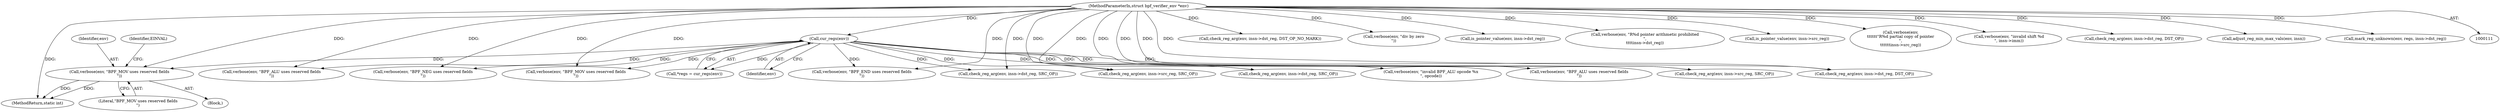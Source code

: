 digraph "0_linux_0c17d1d2c61936401f4702e1846e2c19b200f958_0@pointer" {
"1000320" [label="(Call,verbose(env, \"BPF_MOV uses reserved fields\n\"))"];
"1000118" [label="(Call,cur_regs(env))"];
"1000112" [label="(MethodParameterIn,struct bpf_verifier_env *env)"];
"1000168" [label="(Call,verbose(env, \"BPF_NEG uses reserved fields\n\"))"];
"1000287" [label="(Call,verbose(env, \"BPF_MOV uses reserved fields\n\"))"];
"1000524" [label="(Call,check_reg_arg(env, insn->dst_reg, SRC_OP))"];
"1000112" [label="(MethodParameterIn,struct bpf_verifier_env *env)"];
"1000321" [label="(Identifier,env)"];
"1000516" [label="(Call,verbose(env, \"BPF_ALU uses reserved fields\n\"))"];
"1000119" [label="(Identifier,env)"];
"1000618" [label="(Call,check_reg_arg(env, insn->dst_reg, DST_OP_NO_MARK))"];
"1000556" [label="(Call,verbose(env, \"div by zero\n\"))"];
"1000325" [label="(Identifier,EINVAL)"];
"1000320" [label="(Call,verbose(env, \"BPF_MOV uses reserved fields\n\"))"];
"1000328" [label="(Call,check_reg_arg(env, insn->dst_reg, DST_OP))"];
"1000491" [label="(Call,check_reg_arg(env, insn->src_reg, SRC_OP))"];
"1000322" [label="(Literal,\"BPF_MOV uses reserved fields\n\")"];
"1000483" [label="(Call,verbose(env, \"BPF_ALU uses reserved fields\n\"))"];
"1000453" [label="(Call,verbose(env, \"invalid BPF_ALU opcode %x\n\", opcode))"];
"1000233" [label="(Call,is_pointer_value(env, insn->dst_reg))"];
"1000239" [label="(Call,verbose(env, \"R%d pointer arithmetic prohibited\n\",\n\t\t\t\tinsn->dst_reg))"];
"1000377" [label="(Call,is_pointer_value(env, insn->src_reg))"];
"1000383" [label="(Call,verbose(env,\n\t\t\t\t\t\t\"R%d partial copy of pointer\n\",\n\t\t\t\t\t\tinsn->src_reg))"];
"1000607" [label="(Call,verbose(env, \"invalid shift %d\n\", insn->imm))"];
"1000295" [label="(Call,check_reg_arg(env, insn->src_reg, SRC_OP))"];
"1000250" [label="(Call,check_reg_arg(env, insn->dst_reg, DST_OP))"];
"1000629" [label="(Call,adjust_reg_min_max_vals(env, insn))"];
"1000116" [label="(Call,*regs = cur_regs(env))"];
"1000222" [label="(Call,check_reg_arg(env, insn->dst_reg, SRC_OP))"];
"1000634" [label="(MethodReturn,static int)"];
"1000118" [label="(Call,cur_regs(env))"];
"1000392" [label="(Call,mark_reg_unknown(env, regs, insn->dst_reg))"];
"1000319" [label="(Block,)"];
"1000214" [label="(Call,verbose(env, \"BPF_END uses reserved fields\n\"))"];
"1000320" -> "1000319"  [label="AST: "];
"1000320" -> "1000322"  [label="CFG: "];
"1000321" -> "1000320"  [label="AST: "];
"1000322" -> "1000320"  [label="AST: "];
"1000325" -> "1000320"  [label="CFG: "];
"1000320" -> "1000634"  [label="DDG: "];
"1000320" -> "1000634"  [label="DDG: "];
"1000118" -> "1000320"  [label="DDG: "];
"1000112" -> "1000320"  [label="DDG: "];
"1000118" -> "1000116"  [label="AST: "];
"1000118" -> "1000119"  [label="CFG: "];
"1000119" -> "1000118"  [label="AST: "];
"1000116" -> "1000118"  [label="CFG: "];
"1000118" -> "1000116"  [label="DDG: "];
"1000112" -> "1000118"  [label="DDG: "];
"1000118" -> "1000168"  [label="DDG: "];
"1000118" -> "1000214"  [label="DDG: "];
"1000118" -> "1000222"  [label="DDG: "];
"1000118" -> "1000287"  [label="DDG: "];
"1000118" -> "1000295"  [label="DDG: "];
"1000118" -> "1000328"  [label="DDG: "];
"1000118" -> "1000453"  [label="DDG: "];
"1000118" -> "1000483"  [label="DDG: "];
"1000118" -> "1000491"  [label="DDG: "];
"1000118" -> "1000516"  [label="DDG: "];
"1000118" -> "1000524"  [label="DDG: "];
"1000112" -> "1000111"  [label="AST: "];
"1000112" -> "1000634"  [label="DDG: "];
"1000112" -> "1000168"  [label="DDG: "];
"1000112" -> "1000214"  [label="DDG: "];
"1000112" -> "1000222"  [label="DDG: "];
"1000112" -> "1000233"  [label="DDG: "];
"1000112" -> "1000239"  [label="DDG: "];
"1000112" -> "1000250"  [label="DDG: "];
"1000112" -> "1000287"  [label="DDG: "];
"1000112" -> "1000295"  [label="DDG: "];
"1000112" -> "1000328"  [label="DDG: "];
"1000112" -> "1000377"  [label="DDG: "];
"1000112" -> "1000383"  [label="DDG: "];
"1000112" -> "1000392"  [label="DDG: "];
"1000112" -> "1000453"  [label="DDG: "];
"1000112" -> "1000483"  [label="DDG: "];
"1000112" -> "1000491"  [label="DDG: "];
"1000112" -> "1000516"  [label="DDG: "];
"1000112" -> "1000524"  [label="DDG: "];
"1000112" -> "1000556"  [label="DDG: "];
"1000112" -> "1000607"  [label="DDG: "];
"1000112" -> "1000618"  [label="DDG: "];
"1000112" -> "1000629"  [label="DDG: "];
}

